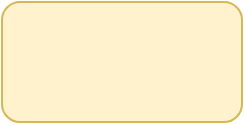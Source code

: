 <mxfile>
    <diagram id="yGB_mn7dY4DzNoqKIwZr" name="Page-1">
        <mxGraphModel dx="666" dy="563" grid="1" gridSize="10" guides="1" tooltips="1" connect="1" arrows="1" fold="1" page="1" pageScale="1" pageWidth="850" pageHeight="1100" math="0" shadow="0">
            <root>
                <mxCell id="0"/>
                <mxCell id="1" parent="0"/>
                <mxCell id="2" value="" style="rounded=1;whiteSpace=wrap;html=1;fillColor=#fff2cc;strokeColor=#d6b656;" vertex="1" parent="1">
                    <mxGeometry x="200" y="190" width="120" height="60" as="geometry"/>
                </mxCell>
            </root>
        </mxGraphModel>
    </diagram>
</mxfile>
